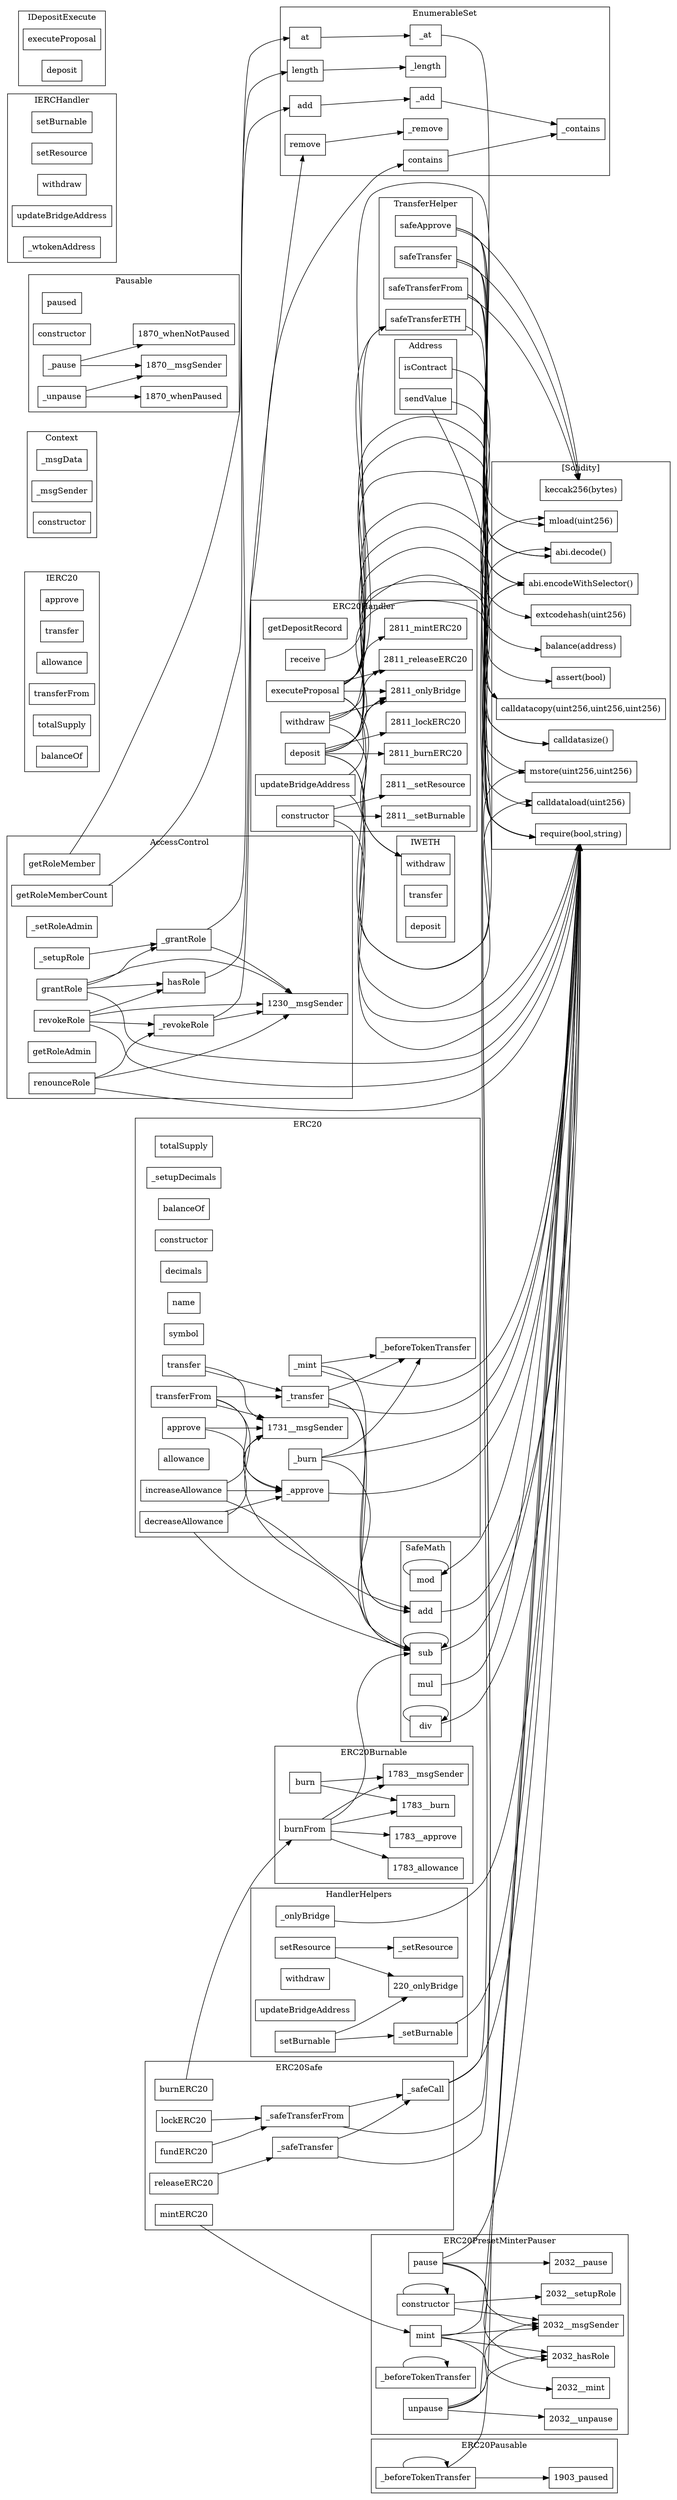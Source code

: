 strict digraph {
rankdir="LR"
node [shape=box]
subgraph cluster_1731_ERC20 {
label = "ERC20"
"1731_totalSupply" [label="totalSupply"]
"1731__mint" [label="_mint"]
"1731__transfer" [label="_transfer"]
"1731__burn" [label="_burn"]
"1731__setupDecimals" [label="_setupDecimals"]
"1731__approve" [label="_approve"]
"1731_balanceOf" [label="balanceOf"]
"1731_constructor" [label="constructor"]
"1731_decimals" [label="decimals"]
"1731_name" [label="name"]
"1731__beforeTokenTransfer" [label="_beforeTokenTransfer"]
"1731_symbol" [label="symbol"]
"1731_decreaseAllowance" [label="decreaseAllowance"]
"1731_transfer" [label="transfer"]
"1731_increaseAllowance" [label="increaseAllowance"]
"1731_allowance" [label="allowance"]
"1731_transferFrom" [label="transferFrom"]
"1731_approve" [label="approve"]
"1731_transferFrom" -> "1731__approve"
"1731_decreaseAllowance" -> "1731__approve"
"1731_transferFrom" -> "1731__transfer"
"1731_increaseAllowance" -> "1731__approve"
"1731__transfer" -> "1731__beforeTokenTransfer"
"1731__mint" -> "1731__beforeTokenTransfer"
"1731_transfer" -> "1731__transfer"
"1731_approve" -> "1731__msgSender"
"1731_approve" -> "1731__approve"
"1731_decreaseAllowance" -> "1731__msgSender"
"1731__burn" -> "1731__beforeTokenTransfer"
"1731_transfer" -> "1731__msgSender"
"1731_increaseAllowance" -> "1731__msgSender"
"1731_transferFrom" -> "1731__msgSender"
}subgraph cluster_490_IERC20 {
label = "IERC20"
"490_approve" [label="approve"]
"490_transfer" [label="transfer"]
"490_allowance" [label="allowance"]
"490_transferFrom" [label="transferFrom"]
"490_totalSupply" [label="totalSupply"]
"490_balanceOf" [label="balanceOf"]
}subgraph cluster_970_Context {
label = "Context"
"970__msgData" [label="_msgData"]
"970__msgSender" [label="_msgSender"]
"970_constructor" [label="constructor"]
}subgraph cluster_44_IWETH {
label = "IWETH"
"44_withdraw" [label="withdraw"]
"44_transfer" [label="transfer"]
"44_deposit" [label="deposit"]
}subgraph cluster_2253_ERC20Safe {
label = "ERC20Safe"
"2253__safeTransferFrom" [label="_safeTransferFrom"]
"2253_lockERC20" [label="lockERC20"]
"2253__safeCall" [label="_safeCall"]
"2253_fundERC20" [label="fundERC20"]
"2253_burnERC20" [label="burnERC20"]
"2253_mintERC20" [label="mintERC20"]
"2253_releaseERC20" [label="releaseERC20"]
"2253__safeTransfer" [label="_safeTransfer"]
"2253_fundERC20" -> "2253__safeTransferFrom"
"2253__safeTransfer" -> "2253__safeCall"
"2253_lockERC20" -> "2253__safeTransferFrom"
"2253__safeTransferFrom" -> "2253__safeCall"
"2253_releaseERC20" -> "2253__safeTransfer"
}subgraph cluster_1230_AccessControl {
label = "AccessControl"
"1230_grantRole" [label="grantRole"]
"1230__grantRole" [label="_grantRole"]
"1230_renounceRole" [label="renounceRole"]
"1230__setRoleAdmin" [label="_setRoleAdmin"]
"1230_hasRole" [label="hasRole"]
"1230__setupRole" [label="_setupRole"]
"1230_getRoleMemberCount" [label="getRoleMemberCount"]
"1230_revokeRole" [label="revokeRole"]
"1230_getRoleAdmin" [label="getRoleAdmin"]
"1230_getRoleMember" [label="getRoleMember"]
"1230__revokeRole" [label="_revokeRole"]
"1230_renounceRole" -> "1230__msgSender"
"1230__revokeRole" -> "1230__msgSender"
"1230_revokeRole" -> "1230__msgSender"
"1230_grantRole" -> "1230__msgSender"
"1230_renounceRole" -> "1230__revokeRole"
"1230_grantRole" -> "1230_hasRole"
"1230_revokeRole" -> "1230_hasRole"
"1230_grantRole" -> "1230__grantRole"
"1230__grantRole" -> "1230__msgSender"
"1230_revokeRole" -> "1230__revokeRole"
"1230__setupRole" -> "1230__grantRole"
}subgraph cluster_1870_Pausable {
label = "Pausable"
"1870_paused" [label="paused"]
"1870_constructor" [label="constructor"]
"1870__pause" [label="_pause"]
"1870__unpause" [label="_unpause"]
"1870__unpause" -> "1870_whenPaused"
"1870__unpause" -> "1870__msgSender"
"1870__pause" -> "1870__msgSender"
"1870__pause" -> "1870_whenNotPaused"
}subgraph cluster_2447_TransferHelper {
label = "TransferHelper"
"2447_safeTransfer" [label="safeTransfer"]
"2447_safeTransferETH" [label="safeTransferETH"]
"2447_safeTransferFrom" [label="safeTransferFrom"]
"2447_safeApprove" [label="safeApprove"]
}subgraph cluster_81_IERCHandler {
label = "IERCHandler"
"81_setBurnable" [label="setBurnable"]
"81_setResource" [label="setResource"]
"81_withdraw" [label="withdraw"]
"81_updateBridgeAddress" [label="updateBridgeAddress"]
"81__wtokenAddress" [label="_wtokenAddress"]
}subgraph cluster_945_Address {
label = "Address"
"945_sendValue" [label="sendValue"]
"945_isContract" [label="isContract"]
}subgraph cluster_883_EnumerableSet {
label = "EnumerableSet"
"883_contains" [label="contains"]
"883__length" [label="_length"]
"883__at" [label="_at"]
"883_add" [label="add"]
"883_remove" [label="remove"]
"883__remove" [label="_remove"]
"883_at" [label="at"]
"883__add" [label="_add"]
"883__contains" [label="_contains"]
"883_length" [label="length"]
"883_remove" -> "883__remove"
"883_contains" -> "883__contains"
"883_at" -> "883__at"
"883_length" -> "883__length"
"883__add" -> "883__contains"
"883_add" -> "883__add"
}subgraph cluster_1903_ERC20Pausable {
label = "ERC20Pausable"
"1903__beforeTokenTransfer" [label="_beforeTokenTransfer"]
"1903__beforeTokenTransfer" -> "1903__beforeTokenTransfer"
"1903__beforeTokenTransfer" -> "1903_paused"
}subgraph cluster_2032_ERC20PresetMinterPauser {
label = "ERC20PresetMinterPauser"
"2032_pause" [label="pause"]
"2032_constructor" [label="constructor"]
"2032_mint" [label="mint"]
"2032__beforeTokenTransfer" [label="_beforeTokenTransfer"]
"2032_unpause" [label="unpause"]
"2032__beforeTokenTransfer" -> "2032__beforeTokenTransfer"
"2032_mint" -> "2032__mint"
"2032_unpause" -> "2032__unpause"
"2032_pause" -> "2032__msgSender"
"2032_constructor" -> "2032_constructor"
"2032_mint" -> "2032_hasRole"
"2032_pause" -> "2032__pause"
"2032_mint" -> "2032__msgSender"
"2032_unpause" -> "2032_hasRole"
"2032_constructor" -> "2032__msgSender"
"2032_pause" -> "2032_hasRole"
"2032_unpause" -> "2032__msgSender"
"2032_constructor" -> "2032__setupRole"
}subgraph cluster_1783_ERC20Burnable {
label = "ERC20Burnable"
"1783_burn" [label="burn"]
"1783_burnFrom" [label="burnFrom"]
"1783_burnFrom" -> "1783__burn"
"1783_burnFrom" -> "1783__approve"
"1783_burnFrom" -> "1783_allowance"
"1783_burn" -> "1783__burn"
"1783_burnFrom" -> "1783__msgSender"
"1783_burn" -> "1783__msgSender"
}subgraph cluster_26_IDepositExecute {
label = "IDepositExecute"
"26_executeProposal" [label="executeProposal"]
"26_deposit" [label="deposit"]
}subgraph cluster_2811_ERC20Handler {
label = "ERC20Handler"
"2811_getDepositRecord" [label="getDepositRecord"]
"2811_receive" [label="receive"]
"2811_updateBridgeAddress" [label="updateBridgeAddress"]
"2811_executeProposal" [label="executeProposal"]
"2811_constructor" [label="constructor"]
"2811_deposit" [label="deposit"]
"2811_withdraw" [label="withdraw"]
"2811_executeProposal" -> "2811_releaseERC20"
"2811_withdraw" -> "2811_releaseERC20"
"2811_deposit" -> "2811_lockERC20"
"2811_updateBridgeAddress" -> "2811_onlyBridge"
"2811_constructor" -> "2811__setBurnable"
"2811_withdraw" -> "2811_onlyBridge"
"2811_executeProposal" -> "2811_mintERC20"
"2811_deposit" -> "2811_onlyBridge"
"2811_deposit" -> "2811_burnERC20"
"2811_constructor" -> "2811__setResource"
"2811_executeProposal" -> "2811_onlyBridge"
}subgraph cluster_220_HandlerHelpers {
label = "HandlerHelpers"
"220__onlyBridge" [label="_onlyBridge"]
"220_setResource" [label="setResource"]
"220_withdraw" [label="withdraw"]
"220__setResource" [label="_setResource"]
"220_updateBridgeAddress" [label="updateBridgeAddress"]
"220__setBurnable" [label="_setBurnable"]
"220_setBurnable" [label="setBurnable"]
"220_setResource" -> "220_onlyBridge"
"220_setBurnable" -> "220__setBurnable"
"220_setResource" -> "220__setResource"
"220_setBurnable" -> "220_onlyBridge"
}subgraph cluster_414_SafeMath {
label = "SafeMath"
"414_mod" [label="mod"]
"414_sub" [label="sub"]
"414_add" [label="add"]
"414_mul" [label="mul"]
"414_div" [label="div"]
"414_mod" -> "414_mod"
"414_div" -> "414_div"
"414_sub" -> "414_sub"
}subgraph cluster_solidity {
label = "[Solidity]"
"balance(address)" 
"mload(uint256)" 
"calldataload(uint256)" 
"keccak256(bytes)" 
"extcodehash(uint256)" 
"assert(bool)" 
"abi.decode()" 
"abi.encodeWithSelector()" 
"calldatasize()" 
"calldatacopy(uint256,uint256,uint256)" 
"require(bool,string)" 
"mstore(uint256,uint256)" 
"945_isContract" -> "extcodehash(uint256)"
"2447_safeTransferFrom" -> "keccak256(bytes)"
"2032_mint" -> "require(bool,string)"
"2811_deposit" -> "calldataload(uint256)"
"2811_deposit" -> "require(bool,string)"
"945_sendValue" -> "balance(address)"
"2811_executeProposal" -> "require(bool,string)"
"414_div" -> "require(bool,string)"
"2253__safeTransfer" -> "abi.encodeWithSelector()"
"2253__safeCall" -> "abi.decode()"
"2811_deposit" -> "calldatasize()"
"2811_executeProposal" -> "calldataload(uint256)"
"1731__mint" -> "require(bool,string)"
"2811_updateBridgeAddress" -> "require(bool,string)"
"1903__beforeTokenTransfer" -> "require(bool,string)"
"220__onlyBridge" -> "require(bool,string)"
"2447_safeTransfer" -> "abi.encodeWithSelector()"
"2447_safeTransferFrom" -> "abi.decode()"
"1731__burn" -> "require(bool,string)"
"2447_safeApprove" -> "require(bool,string)"
"2811_executeProposal" -> "calldatacopy(uint256,uint256,uint256)"
"2811_executeProposal" -> "mload(uint256)"
"2447_safeApprove" -> "abi.decode()"
"2447_safeApprove" -> "keccak256(bytes)"
"2447_safeTransfer" -> "keccak256(bytes)"
"2447_safeTransferFrom" -> "abi.encodeWithSelector()"
"2447_safeTransferFrom" -> "require(bool,string)"
"414_mod" -> "require(bool,string)"
"1731__approve" -> "require(bool,string)"
"2253__safeCall" -> "require(bool,string)"
"414_sub" -> "require(bool,string)"
"2811_receive" -> "assert(bool)"
"414_add" -> "require(bool,string)"
"2447_safeTransfer" -> "abi.decode()"
"2811_deposit" -> "mstore(uint256,uint256)"
"2811_constructor" -> "require(bool,string)"
"414_mul" -> "require(bool,string)"
"1230_grantRole" -> "require(bool,string)"
"945_sendValue" -> "require(bool,string)"
"1230_revokeRole" -> "require(bool,string)"
"1230_renounceRole" -> "require(bool,string)"
"2032_pause" -> "require(bool,string)"
"2447_safeTransferETH" -> "require(bool,string)"
"2811_executeProposal" -> "calldatasize()"
"2811_deposit" -> "calldatacopy(uint256,uint256,uint256)"
"2811_deposit" -> "mload(uint256)"
"2447_safeTransfer" -> "require(bool,string)"
"2447_safeApprove" -> "abi.encodeWithSelector()"
"2253__safeTransferFrom" -> "abi.encodeWithSelector()"
"2811_executeProposal" -> "mstore(uint256,uint256)"
"1731__transfer" -> "require(bool,string)"
"883__at" -> "require(bool,string)"
"220__setBurnable" -> "require(bool,string)"
"2032_unpause" -> "require(bool,string)"
}"2811_executeProposal" -> "2447_safeTransferETH"
"1731_increaseAllowance" -> "414_add"
"1731__transfer" -> "414_add"
"1230_getRoleMemberCount" -> "883_length"
"2253_burnERC20" -> "1783_burnFrom"
"2253_mintERC20" -> "2032_mint"
"2811_executeProposal" -> "44_withdraw"
"2811_withdraw" -> "2447_safeTransferETH"
"1230__revokeRole" -> "883_remove"
"1230_hasRole" -> "883_contains"
"1731__mint" -> "414_add"
"1731__transfer" -> "414_sub"
"1731_transferFrom" -> "414_sub"
"1230__grantRole" -> "883_add"
"1731_decreaseAllowance" -> "414_sub"
"1731__burn" -> "414_sub"
"1783_burnFrom" -> "414_sub"
"2811_withdraw" -> "44_withdraw"
"1230_getRoleMember" -> "883_at"
}